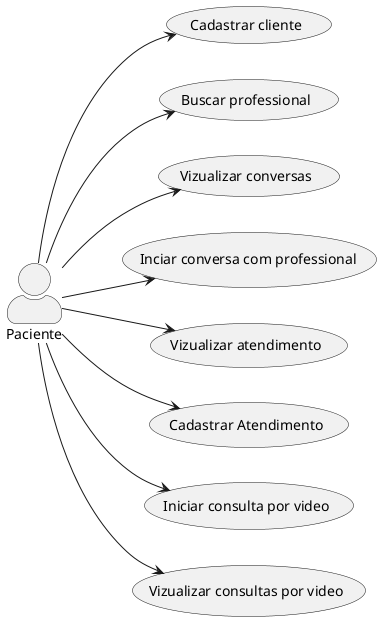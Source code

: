 @startuml
skinparam actorStyle awesome
left to right direction
Paciente --> (Cadastrar cliente)
Paciente --> (Buscar professional)
Paciente --> (Vizualizar conversas)
Paciente --> (Inciar conversa com professional)
Paciente --> (Vizualizar atendimento)
Paciente --> (Cadastrar Atendimento)
Paciente --> (Iniciar consulta por video)
Paciente --> (Vizualizar consultas por video)


@enduml